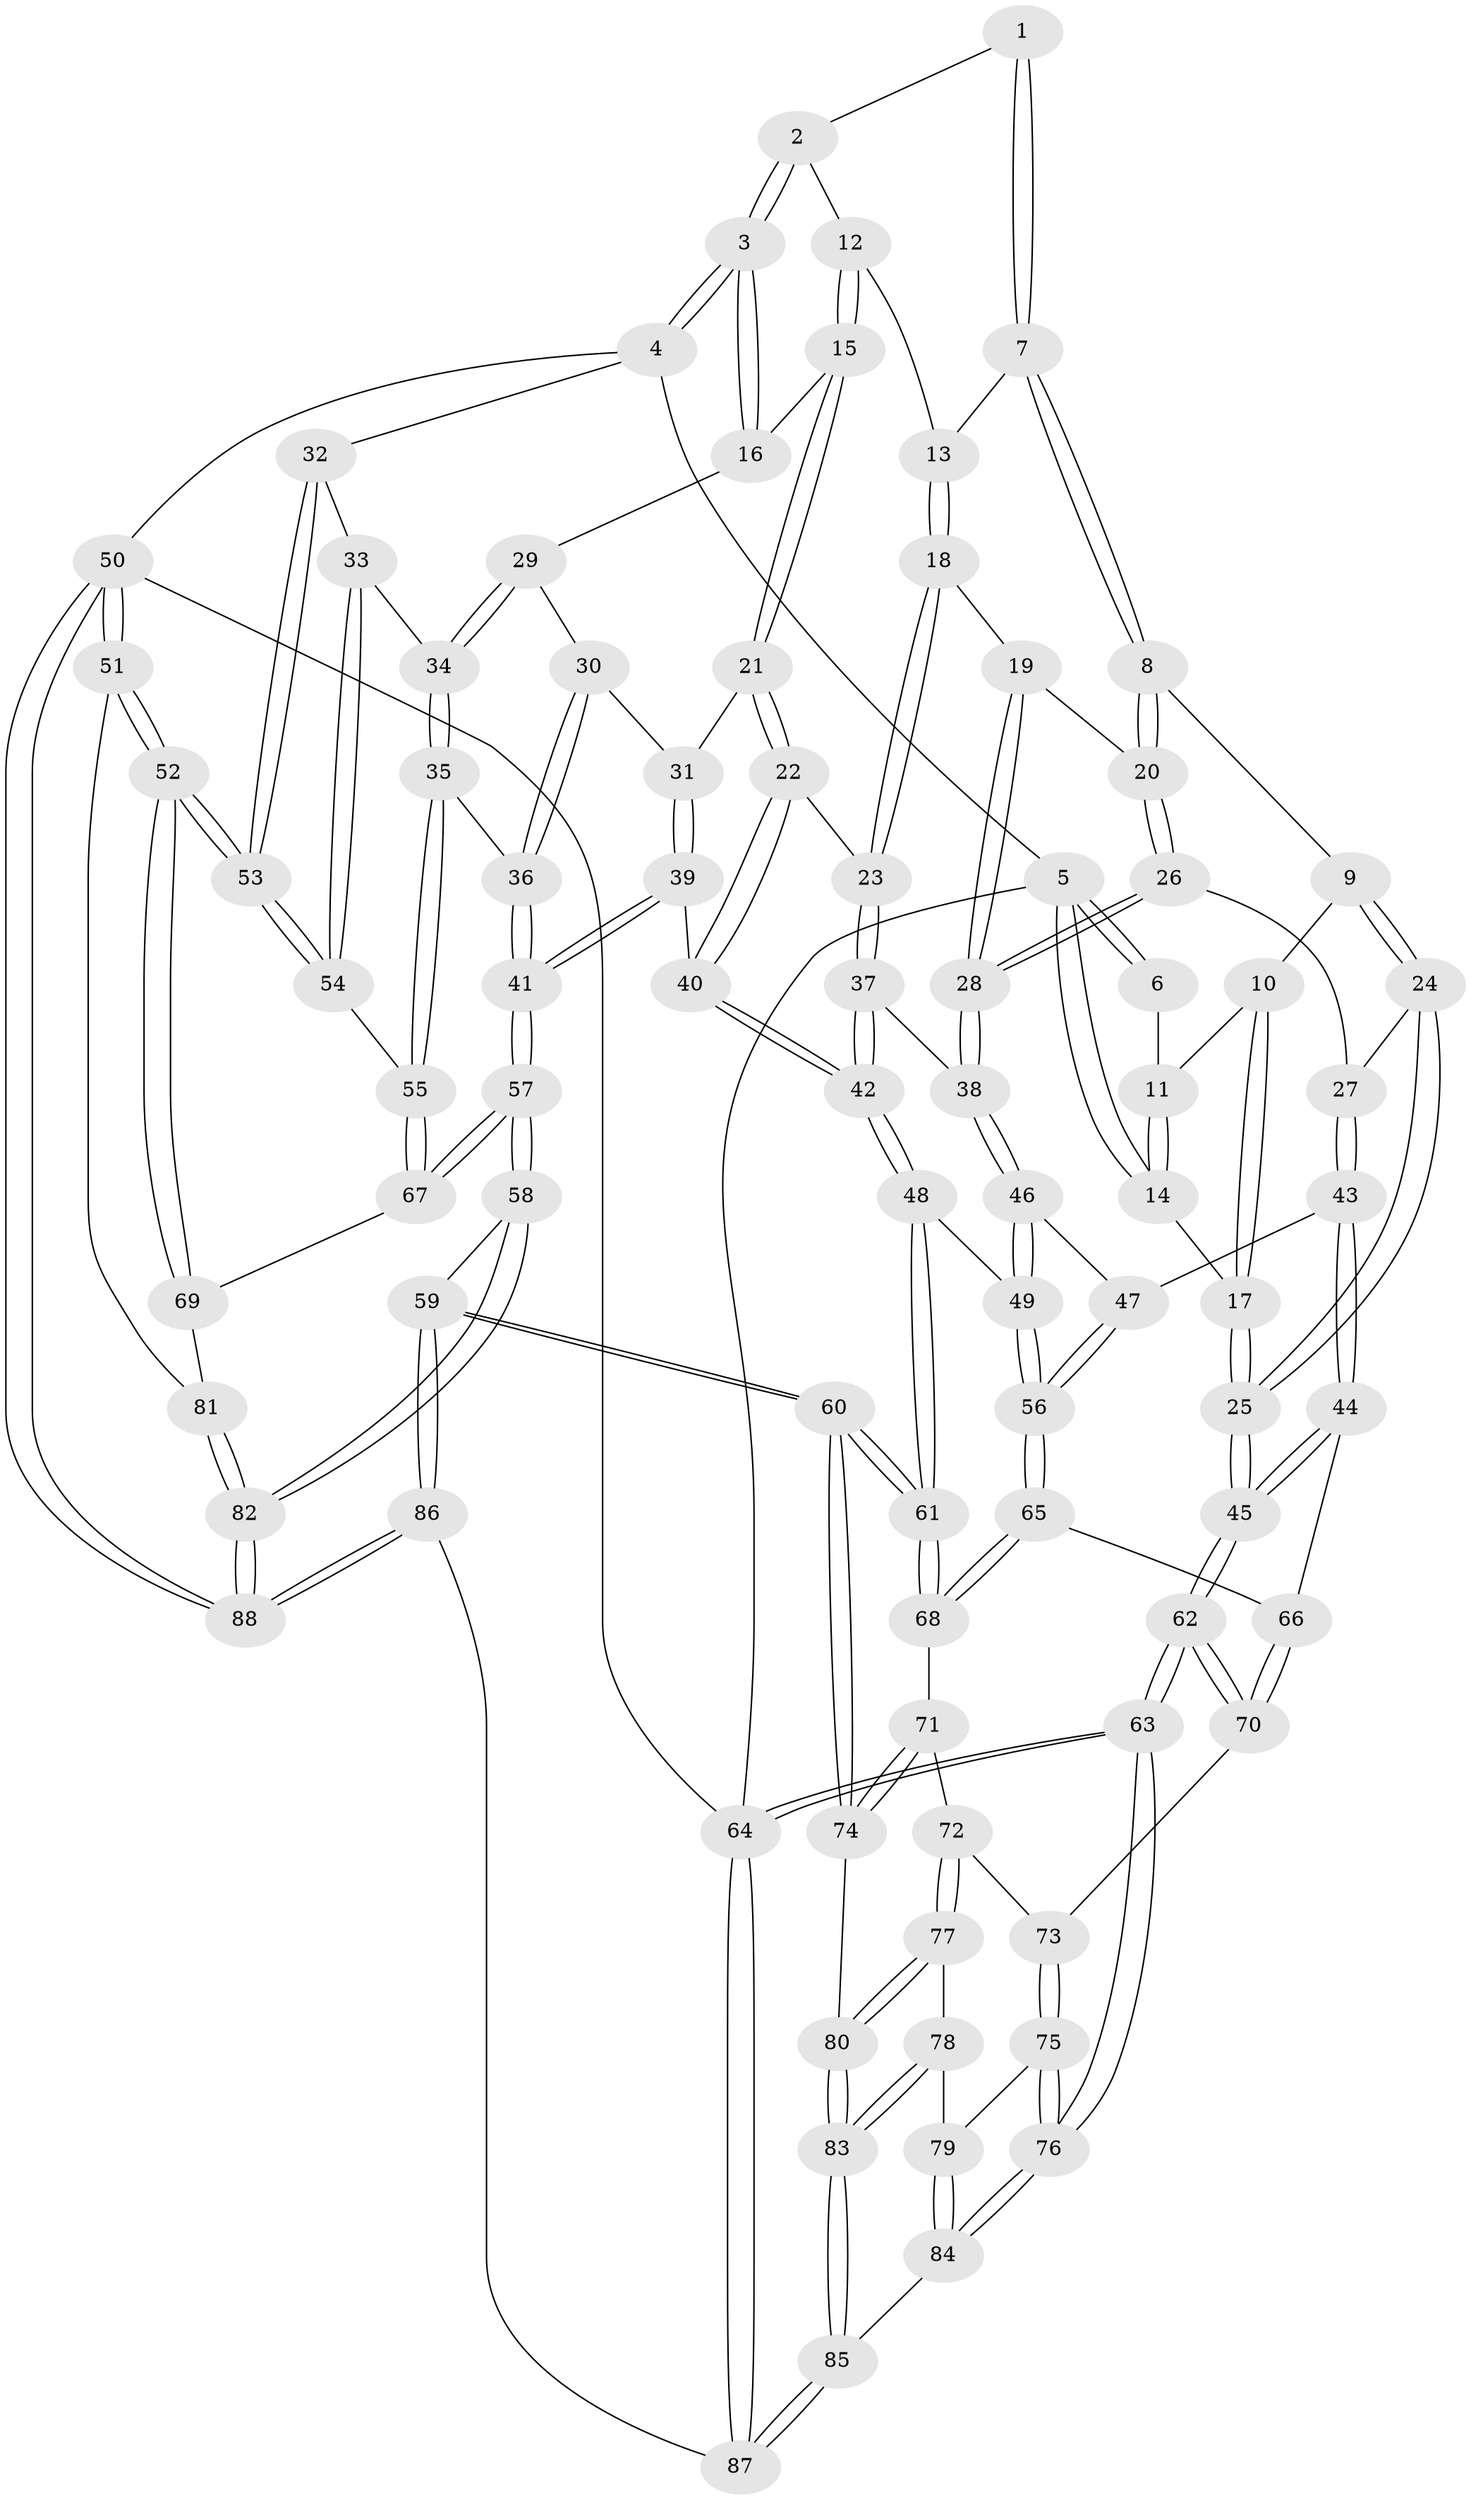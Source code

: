 // Generated by graph-tools (version 1.1) at 2025/59/03/09/25 04:59:52]
// undirected, 88 vertices, 217 edges
graph export_dot {
graph [start="1"]
  node [color=gray90,style=filled];
  1 [pos="+0.252873728325412+0"];
  2 [pos="+0.390499201899046+0"];
  3 [pos="+1+0"];
  4 [pos="+1+0"];
  5 [pos="+0+0"];
  6 [pos="+0.11043074220482725+0"];
  7 [pos="+0.22400193852049402+0.07154852856097495"];
  8 [pos="+0.1938990295749418+0.10175743977630966"];
  9 [pos="+0.12454701431281945+0.11815690651770136"];
  10 [pos="+0.08282134840796883+0.07805839818957906"];
  11 [pos="+0.06956113357569078+0.03467281166703943"];
  12 [pos="+0.4291772669082292+0.0225740511578811"];
  13 [pos="+0.3486758553481951+0.11277240625144656"];
  14 [pos="+0+0.03073949289282988"];
  15 [pos="+0.5315048462215517+0.1070919071866579"];
  16 [pos="+0.7567238004684917+0.03403049812734281"];
  17 [pos="+0+0.21194825117231852"];
  18 [pos="+0.3583125808201937+0.20708739145870983"];
  19 [pos="+0.24709653428171544+0.1952916546494269"];
  20 [pos="+0.23629994822410447+0.1906332085499552"];
  21 [pos="+0.506186658790245+0.19796548448782073"];
  22 [pos="+0.4645452495663754+0.2326417560647471"];
  23 [pos="+0.3685630054828268+0.2232564455739583"];
  24 [pos="+0.07564722957530944+0.24721523507203622"];
  25 [pos="+0+0.3466092350418942"];
  26 [pos="+0.1596658577712357+0.2784146356378772"];
  27 [pos="+0.14115616512956042+0.2808044256384584"];
  28 [pos="+0.2567341380883332+0.3088634681764595"];
  29 [pos="+0.70482133558358+0.17110394553404978"];
  30 [pos="+0.666689828445672+0.2194776744923607"];
  31 [pos="+0.6105728942423807+0.2536626766139228"];
  32 [pos="+1+0.022870316592508218"];
  33 [pos="+0.8277193394867138+0.37417096733982147"];
  34 [pos="+0.7944673289314729+0.3904290677966441"];
  35 [pos="+0.7608407897878107+0.4172899816801223"];
  36 [pos="+0.7430513227032293+0.425648434367696"];
  37 [pos="+0.31469024497435777+0.3253286459108489"];
  38 [pos="+0.2959413522936354+0.3315484669135936"];
  39 [pos="+0.602422585490845+0.4068661003985442"];
  40 [pos="+0.5085434506533485+0.41547920737282984"];
  41 [pos="+0.7107914649552979+0.44774975855010307"];
  42 [pos="+0.46368285299708595+0.44895724393185593"];
  43 [pos="+0.1636922659924478+0.4607454631365073"];
  44 [pos="+0.14456497155980963+0.47858173964906964"];
  45 [pos="+0+0.3542287425808535"];
  46 [pos="+0.25672956975129735+0.3990570586827494"];
  47 [pos="+0.20297225731599958+0.44928987279258015"];
  48 [pos="+0.4395013904184734+0.5013073955154017"];
  49 [pos="+0.4149799503458855+0.5094691296802247"];
  50 [pos="+1+1"];
  51 [pos="+1+0.7316114612896303"];
  52 [pos="+1+0.583589515316255"];
  53 [pos="+1+0.5585830558813045"];
  54 [pos="+0.9939918536581542+0.5402685470615549"];
  55 [pos="+0.9098959545496664+0.5639022427590312"];
  56 [pos="+0.35675447833751844+0.5404709806794844"];
  57 [pos="+0.7016855844240247+0.709463683721878"];
  58 [pos="+0.6871058928541298+0.7367475216097925"];
  59 [pos="+0.589890627512482+0.7418826062251046"];
  60 [pos="+0.585635797005922+0.7410554559706265"];
  61 [pos="+0.5249127148322087+0.6578851916709996"];
  62 [pos="+0+0.6054832260890534"];
  63 [pos="+0+1"];
  64 [pos="+0+1"];
  65 [pos="+0.32016019650709016+0.5913500675886718"];
  66 [pos="+0.1483527900404341+0.5465587293657257"];
  67 [pos="+0.8144523952547619+0.6604731289012387"];
  68 [pos="+0.3126820687787701+0.645776561071781"];
  69 [pos="+0.9675810412075407+0.6823287396927071"];
  70 [pos="+0.13405099705337134+0.5886876343655975"];
  71 [pos="+0.3108097929837647+0.6510460867208434"];
  72 [pos="+0.2902147613086837+0.6744488207989484"];
  73 [pos="+0.14164286477347174+0.6391976452737649"];
  74 [pos="+0.5013289377952445+0.7749123803218465"];
  75 [pos="+0.11361882031727218+0.7109974207161924"];
  76 [pos="+0+0.9826111471617253"];
  77 [pos="+0.28629930890738153+0.7150374373520918"];
  78 [pos="+0.27157315888046796+0.7402404687289963"];
  79 [pos="+0.23227948391019196+0.7796120924057295"];
  80 [pos="+0.452793035610541+0.8075114210746617"];
  81 [pos="+0.9322288036850305+0.7736671850233073"];
  82 [pos="+0.8027455449842694+0.8990571469433694"];
  83 [pos="+0.3984260422944175+0.8677332493445965"];
  84 [pos="+0.23281754067867433+0.8639711093532944"];
  85 [pos="+0.34768531008685116+0.9441323895301637"];
  86 [pos="+0.494962166432689+1"];
  87 [pos="+0.36733379868727745+1"];
  88 [pos="+0.9876237848287313+1"];
  1 -- 2;
  1 -- 7;
  1 -- 7;
  2 -- 3;
  2 -- 3;
  2 -- 12;
  3 -- 4;
  3 -- 4;
  3 -- 16;
  3 -- 16;
  4 -- 5;
  4 -- 32;
  4 -- 50;
  5 -- 6;
  5 -- 6;
  5 -- 14;
  5 -- 14;
  5 -- 64;
  6 -- 11;
  7 -- 8;
  7 -- 8;
  7 -- 13;
  8 -- 9;
  8 -- 20;
  8 -- 20;
  9 -- 10;
  9 -- 24;
  9 -- 24;
  10 -- 11;
  10 -- 17;
  10 -- 17;
  11 -- 14;
  11 -- 14;
  12 -- 13;
  12 -- 15;
  12 -- 15;
  13 -- 18;
  13 -- 18;
  14 -- 17;
  15 -- 16;
  15 -- 21;
  15 -- 21;
  16 -- 29;
  17 -- 25;
  17 -- 25;
  18 -- 19;
  18 -- 23;
  18 -- 23;
  19 -- 20;
  19 -- 28;
  19 -- 28;
  20 -- 26;
  20 -- 26;
  21 -- 22;
  21 -- 22;
  21 -- 31;
  22 -- 23;
  22 -- 40;
  22 -- 40;
  23 -- 37;
  23 -- 37;
  24 -- 25;
  24 -- 25;
  24 -- 27;
  25 -- 45;
  25 -- 45;
  26 -- 27;
  26 -- 28;
  26 -- 28;
  27 -- 43;
  27 -- 43;
  28 -- 38;
  28 -- 38;
  29 -- 30;
  29 -- 34;
  29 -- 34;
  30 -- 31;
  30 -- 36;
  30 -- 36;
  31 -- 39;
  31 -- 39;
  32 -- 33;
  32 -- 53;
  32 -- 53;
  33 -- 34;
  33 -- 54;
  33 -- 54;
  34 -- 35;
  34 -- 35;
  35 -- 36;
  35 -- 55;
  35 -- 55;
  36 -- 41;
  36 -- 41;
  37 -- 38;
  37 -- 42;
  37 -- 42;
  38 -- 46;
  38 -- 46;
  39 -- 40;
  39 -- 41;
  39 -- 41;
  40 -- 42;
  40 -- 42;
  41 -- 57;
  41 -- 57;
  42 -- 48;
  42 -- 48;
  43 -- 44;
  43 -- 44;
  43 -- 47;
  44 -- 45;
  44 -- 45;
  44 -- 66;
  45 -- 62;
  45 -- 62;
  46 -- 47;
  46 -- 49;
  46 -- 49;
  47 -- 56;
  47 -- 56;
  48 -- 49;
  48 -- 61;
  48 -- 61;
  49 -- 56;
  49 -- 56;
  50 -- 51;
  50 -- 51;
  50 -- 88;
  50 -- 88;
  50 -- 64;
  51 -- 52;
  51 -- 52;
  51 -- 81;
  52 -- 53;
  52 -- 53;
  52 -- 69;
  52 -- 69;
  53 -- 54;
  53 -- 54;
  54 -- 55;
  55 -- 67;
  55 -- 67;
  56 -- 65;
  56 -- 65;
  57 -- 58;
  57 -- 58;
  57 -- 67;
  57 -- 67;
  58 -- 59;
  58 -- 82;
  58 -- 82;
  59 -- 60;
  59 -- 60;
  59 -- 86;
  59 -- 86;
  60 -- 61;
  60 -- 61;
  60 -- 74;
  60 -- 74;
  61 -- 68;
  61 -- 68;
  62 -- 63;
  62 -- 63;
  62 -- 70;
  62 -- 70;
  63 -- 64;
  63 -- 64;
  63 -- 76;
  63 -- 76;
  64 -- 87;
  64 -- 87;
  65 -- 66;
  65 -- 68;
  65 -- 68;
  66 -- 70;
  66 -- 70;
  67 -- 69;
  68 -- 71;
  69 -- 81;
  70 -- 73;
  71 -- 72;
  71 -- 74;
  71 -- 74;
  72 -- 73;
  72 -- 77;
  72 -- 77;
  73 -- 75;
  73 -- 75;
  74 -- 80;
  75 -- 76;
  75 -- 76;
  75 -- 79;
  76 -- 84;
  76 -- 84;
  77 -- 78;
  77 -- 80;
  77 -- 80;
  78 -- 79;
  78 -- 83;
  78 -- 83;
  79 -- 84;
  79 -- 84;
  80 -- 83;
  80 -- 83;
  81 -- 82;
  81 -- 82;
  82 -- 88;
  82 -- 88;
  83 -- 85;
  83 -- 85;
  84 -- 85;
  85 -- 87;
  85 -- 87;
  86 -- 87;
  86 -- 88;
  86 -- 88;
}
